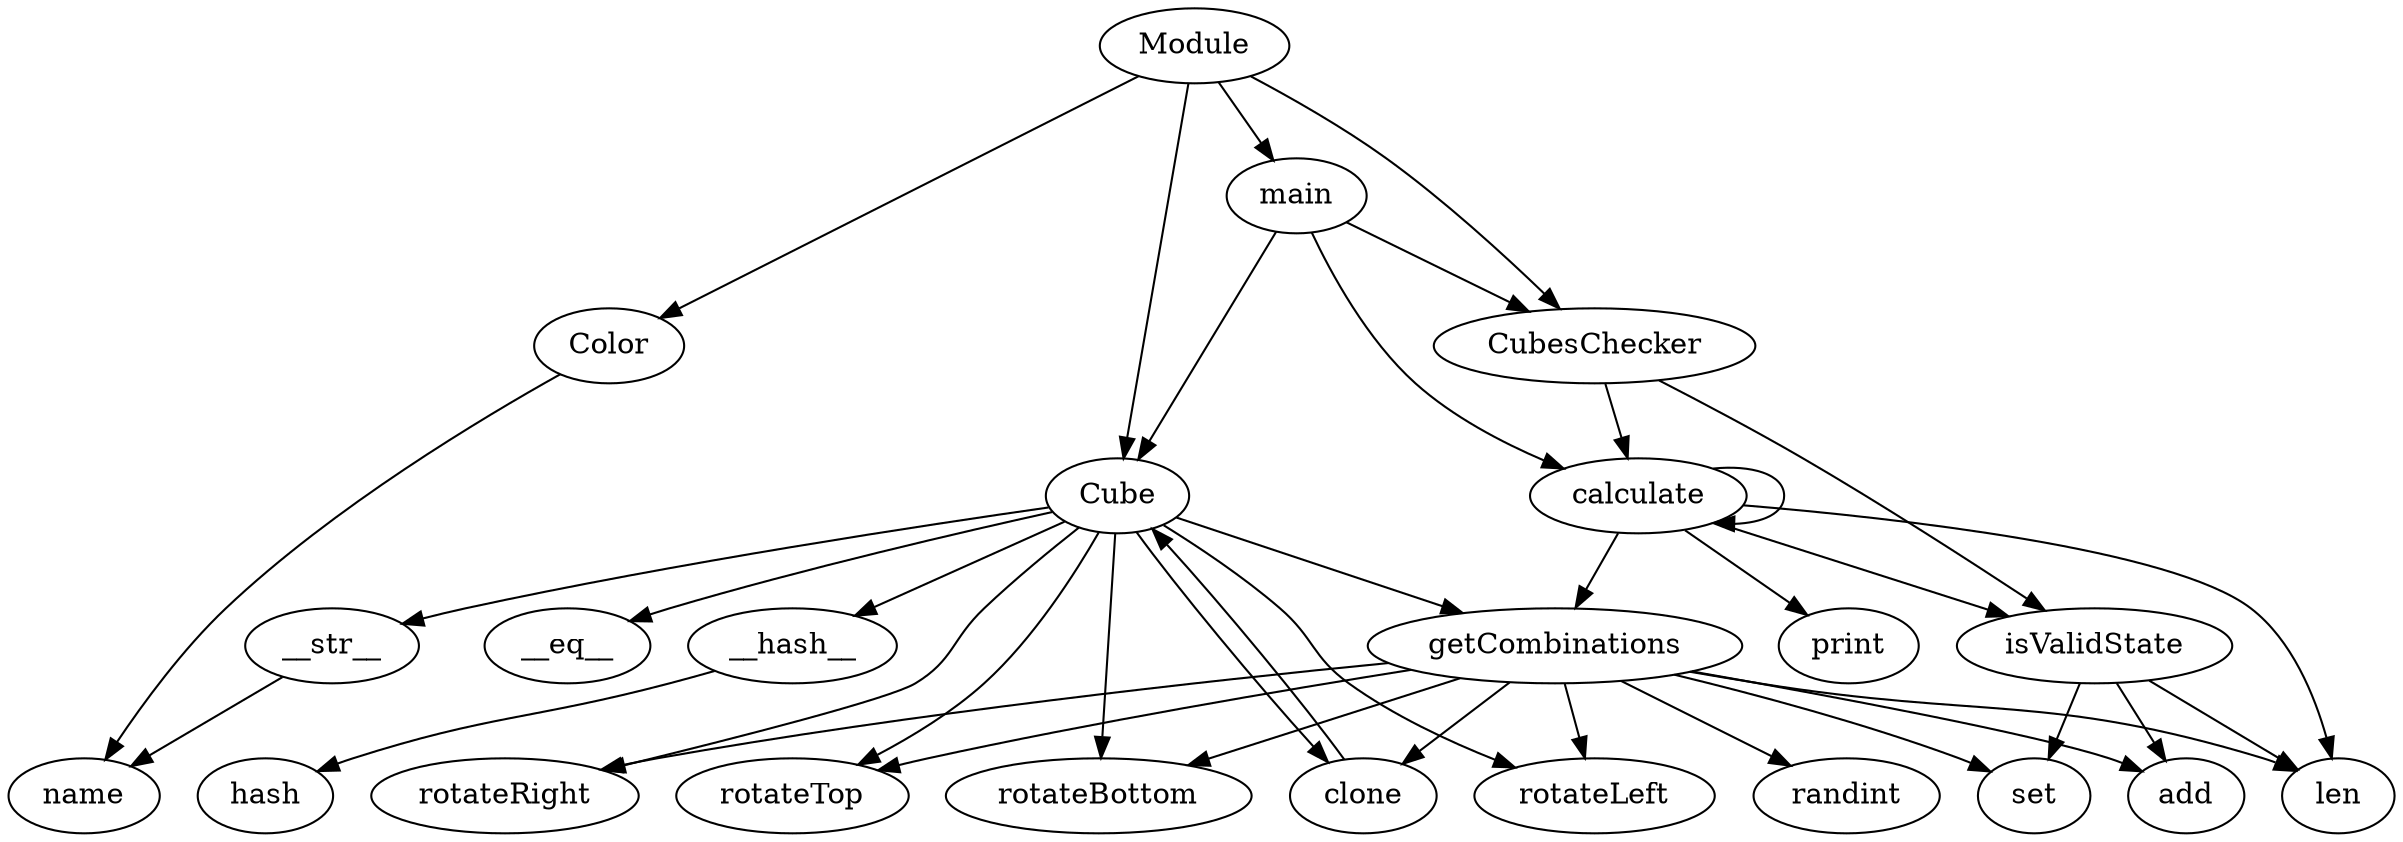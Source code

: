 digraph  {
name;
__eq__;
__hash__;
hash;
clone;
Cube;
__str__;
getCombinations;
set;
add;
len;
randint;
rotateLeft;
rotateRight;
rotateTop;
rotateBottom;
isValidState;
calculate;
print;
main;
CubesChecker;
Module;
Color;
__hash__ -> hash;
clone -> Cube;
Cube -> __eq__;
Cube -> __hash__;
Cube -> clone;
Cube -> __str__;
Cube -> getCombinations;
Cube -> rotateLeft;
Cube -> rotateRight;
Cube -> rotateTop;
Cube -> rotateBottom;
__str__ -> name;
getCombinations -> set;
getCombinations -> add;
getCombinations -> clone;
getCombinations -> len;
getCombinations -> randint;
getCombinations -> rotateLeft;
getCombinations -> rotateRight;
getCombinations -> rotateTop;
getCombinations -> rotateBottom;
isValidState -> set;
isValidState -> add;
isValidState -> len;
calculate -> len;
calculate -> isValidState;
calculate -> print;
calculate -> getCombinations;
calculate -> calculate;
main -> Cube;
main -> CubesChecker;
main -> calculate;
CubesChecker -> isValidState;
CubesChecker -> calculate;
Module -> Color;
Module -> Cube;
Module -> CubesChecker;
Module -> main;
Color -> name;
}
